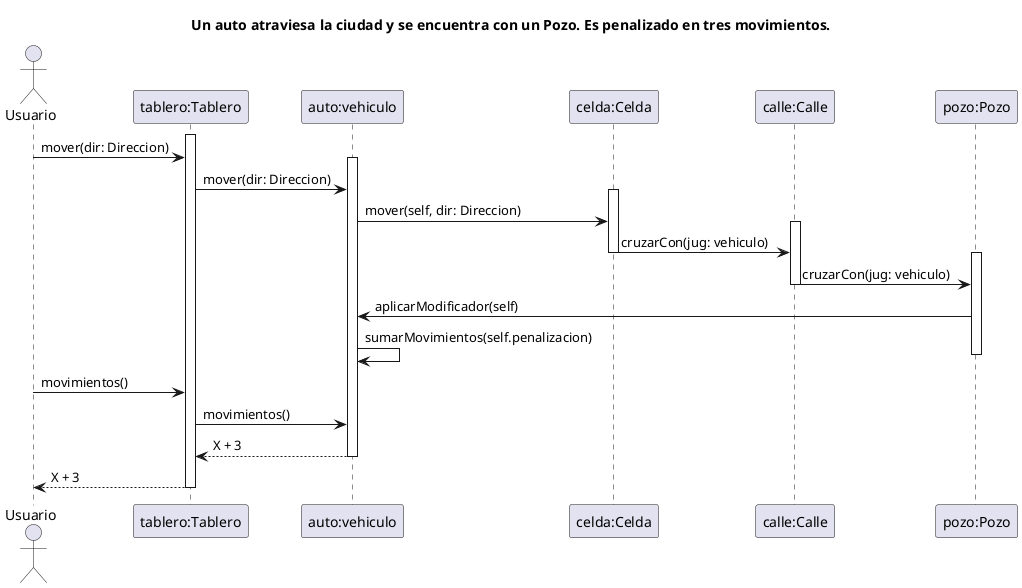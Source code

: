 @startuml SecuenciaAutoCruzaUnPozoYEsPenalizado
' Caso de uso 
' Un auto atraviesa la ciudad y se encuentra con un Pozo. Es penalizado en tres movimientos.

title Un auto atraviesa la ciudad y se encuentra con un Pozo. Es penalizado en tres movimientos.

Actor Usuario as user
participant "tablero:Tablero" as tablero
participant "auto:vehiculo" as vehiculo
participant "celda:Celda" as celda
participant "calle:Calle" as calle
participant "pozo:Pozo" as pozo

' participant "Direccion" as direccion
' participant "Modificador" as modificador

activate tablero


user -> tablero: mover(dir: Direccion)

activate vehiculo

tablero -> vehiculo: mover(dir: Direccion)

activate celda

vehiculo -> celda: mover(self, dir: Direccion)

activate calle

celda -> calle: cruzarCon(jug: vehiculo)

deactivate celda
activate pozo

calle -> pozo: cruzarCon(jug: vehiculo)

deactivate calle

pozo -> vehiculo: aplicarModificador(self)

vehiculo -> vehiculo: sumarMovimientos(self.penalizacion)

deactivate pozo

deactivate calle
deactivate celda

user -> tablero: movimientos()
tablero -> vehiculo: movimientos()
vehiculo --> tablero: X + 3

deactivate vehiculo

tablero --> user: X + 3

deactivate tablero

@enduml


